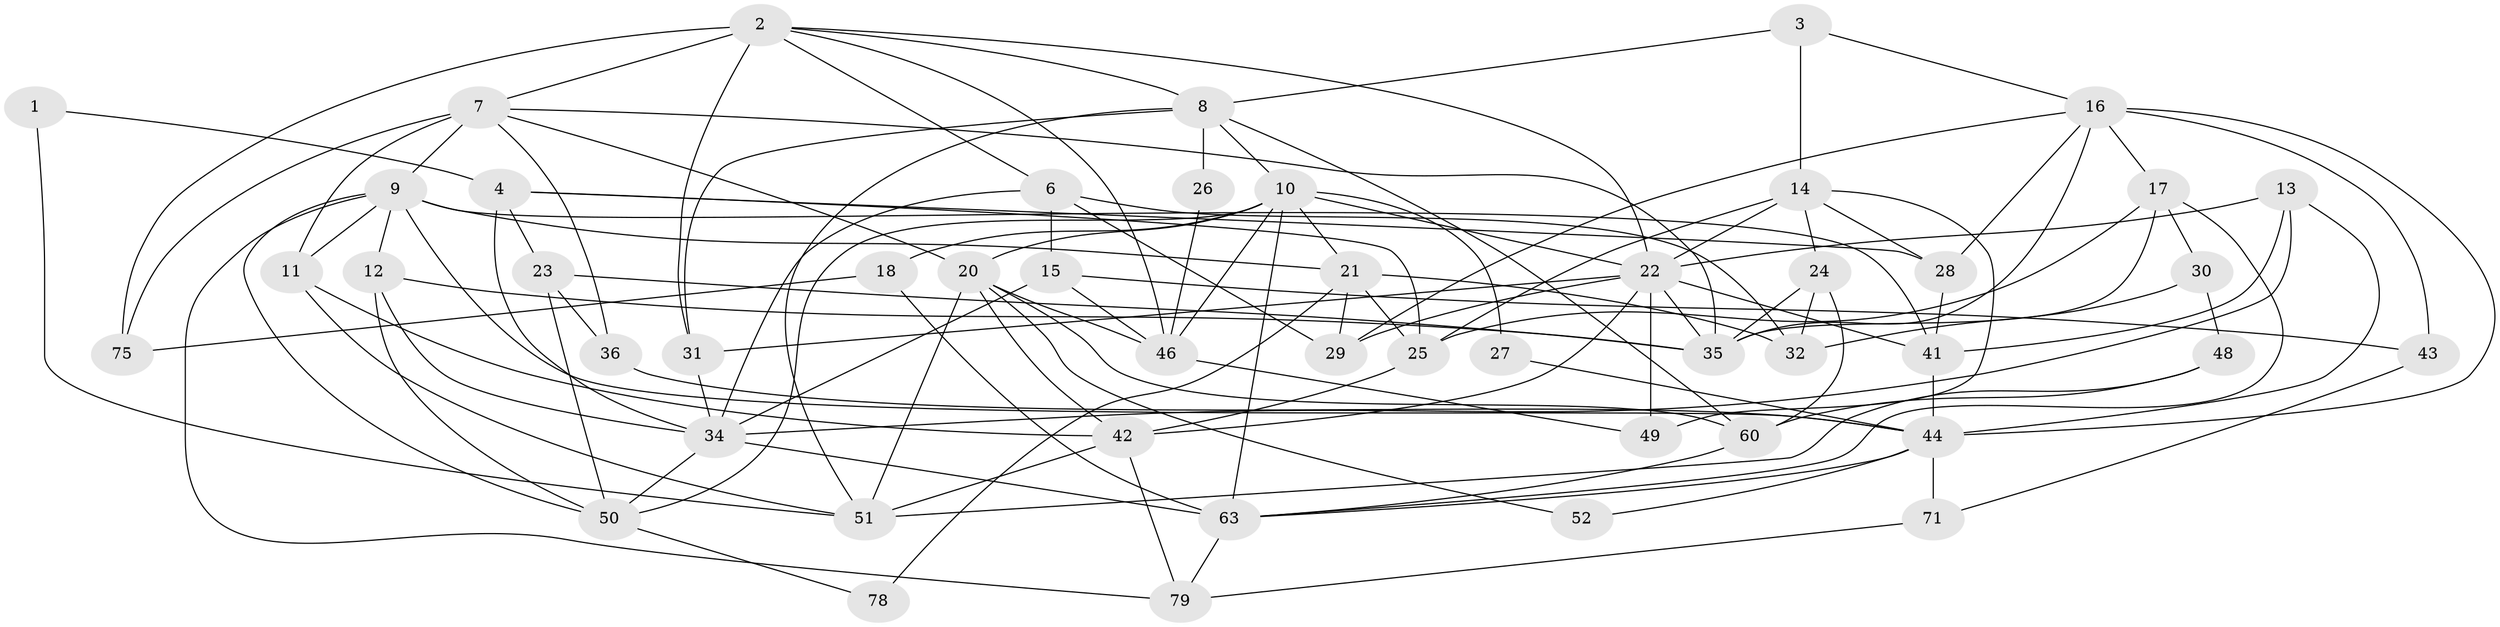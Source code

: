 // Generated by graph-tools (version 1.1) at 2025/23/03/03/25 07:23:55]
// undirected, 49 vertices, 120 edges
graph export_dot {
graph [start="1"]
  node [color=gray90,style=filled];
  1;
  2 [super="+66"];
  3;
  4 [super="+5"];
  6;
  7 [super="+76"];
  8 [super="+54"];
  9 [super="+68"];
  10 [super="+59"];
  11 [super="+74"];
  12;
  13 [super="+19"];
  14 [super="+57"];
  15 [super="+56"];
  16 [super="+37"];
  17 [super="+65"];
  18;
  20 [super="+67"];
  21 [super="+40"];
  22 [super="+38"];
  23;
  24 [super="+39"];
  25 [super="+33"];
  26;
  27;
  28;
  29 [super="+58"];
  30;
  31 [super="+64"];
  32 [super="+45"];
  34 [super="+55"];
  35 [super="+61"];
  36;
  41 [super="+62"];
  42 [super="+53"];
  43;
  44 [super="+47"];
  46 [super="+73"];
  48;
  49;
  50 [super="+69"];
  51 [super="+70"];
  52;
  60 [super="+77"];
  63 [super="+72"];
  71;
  75;
  78;
  79;
  1 -- 51;
  1 -- 4;
  2 -- 22;
  2 -- 8;
  2 -- 31 [weight=2];
  2 -- 7;
  2 -- 6;
  2 -- 75;
  2 -- 46;
  3 -- 16;
  3 -- 8;
  3 -- 14;
  4 -- 25;
  4 -- 34;
  4 -- 23;
  4 -- 28;
  6 -- 15;
  6 -- 29;
  6 -- 34;
  6 -- 32;
  7 -- 36;
  7 -- 9;
  7 -- 75;
  7 -- 11 [weight=2];
  7 -- 35;
  7 -- 20;
  8 -- 51;
  8 -- 26;
  8 -- 31;
  8 -- 10;
  8 -- 60;
  9 -- 44;
  9 -- 12;
  9 -- 50;
  9 -- 11;
  9 -- 79;
  9 -- 21;
  9 -- 41;
  10 -- 20;
  10 -- 27;
  10 -- 46 [weight=2];
  10 -- 18;
  10 -- 21;
  10 -- 50;
  10 -- 63;
  10 -- 22;
  11 -- 51;
  11 -- 42;
  12 -- 34;
  12 -- 50;
  12 -- 35;
  13 -- 41;
  13 -- 34;
  13 -- 44;
  13 -- 22;
  14 -- 28;
  14 -- 49;
  14 -- 22 [weight=2];
  14 -- 25;
  14 -- 24;
  15 -- 43;
  15 -- 34;
  15 -- 46;
  16 -- 44;
  16 -- 35;
  16 -- 17;
  16 -- 28;
  16 -- 43;
  16 -- 29;
  17 -- 63;
  17 -- 25;
  17 -- 35;
  17 -- 30;
  18 -- 75;
  18 -- 63;
  20 -- 42;
  20 -- 51;
  20 -- 52;
  20 -- 60;
  20 -- 46;
  21 -- 32;
  21 -- 78;
  21 -- 25;
  21 -- 29;
  22 -- 31;
  22 -- 49;
  22 -- 29;
  22 -- 35;
  22 -- 41;
  22 -- 42;
  23 -- 50;
  23 -- 35;
  23 -- 36;
  24 -- 60 [weight=2];
  24 -- 32;
  24 -- 35;
  25 -- 42;
  26 -- 46;
  27 -- 44;
  28 -- 41;
  30 -- 48;
  30 -- 32;
  31 -- 34;
  34 -- 50;
  34 -- 63;
  36 -- 44;
  41 -- 44;
  42 -- 79;
  42 -- 51;
  43 -- 71;
  44 -- 52;
  44 -- 71;
  44 -- 63;
  46 -- 49;
  48 -- 51;
  48 -- 60;
  50 -- 78;
  60 -- 63;
  63 -- 79;
  71 -- 79;
}
